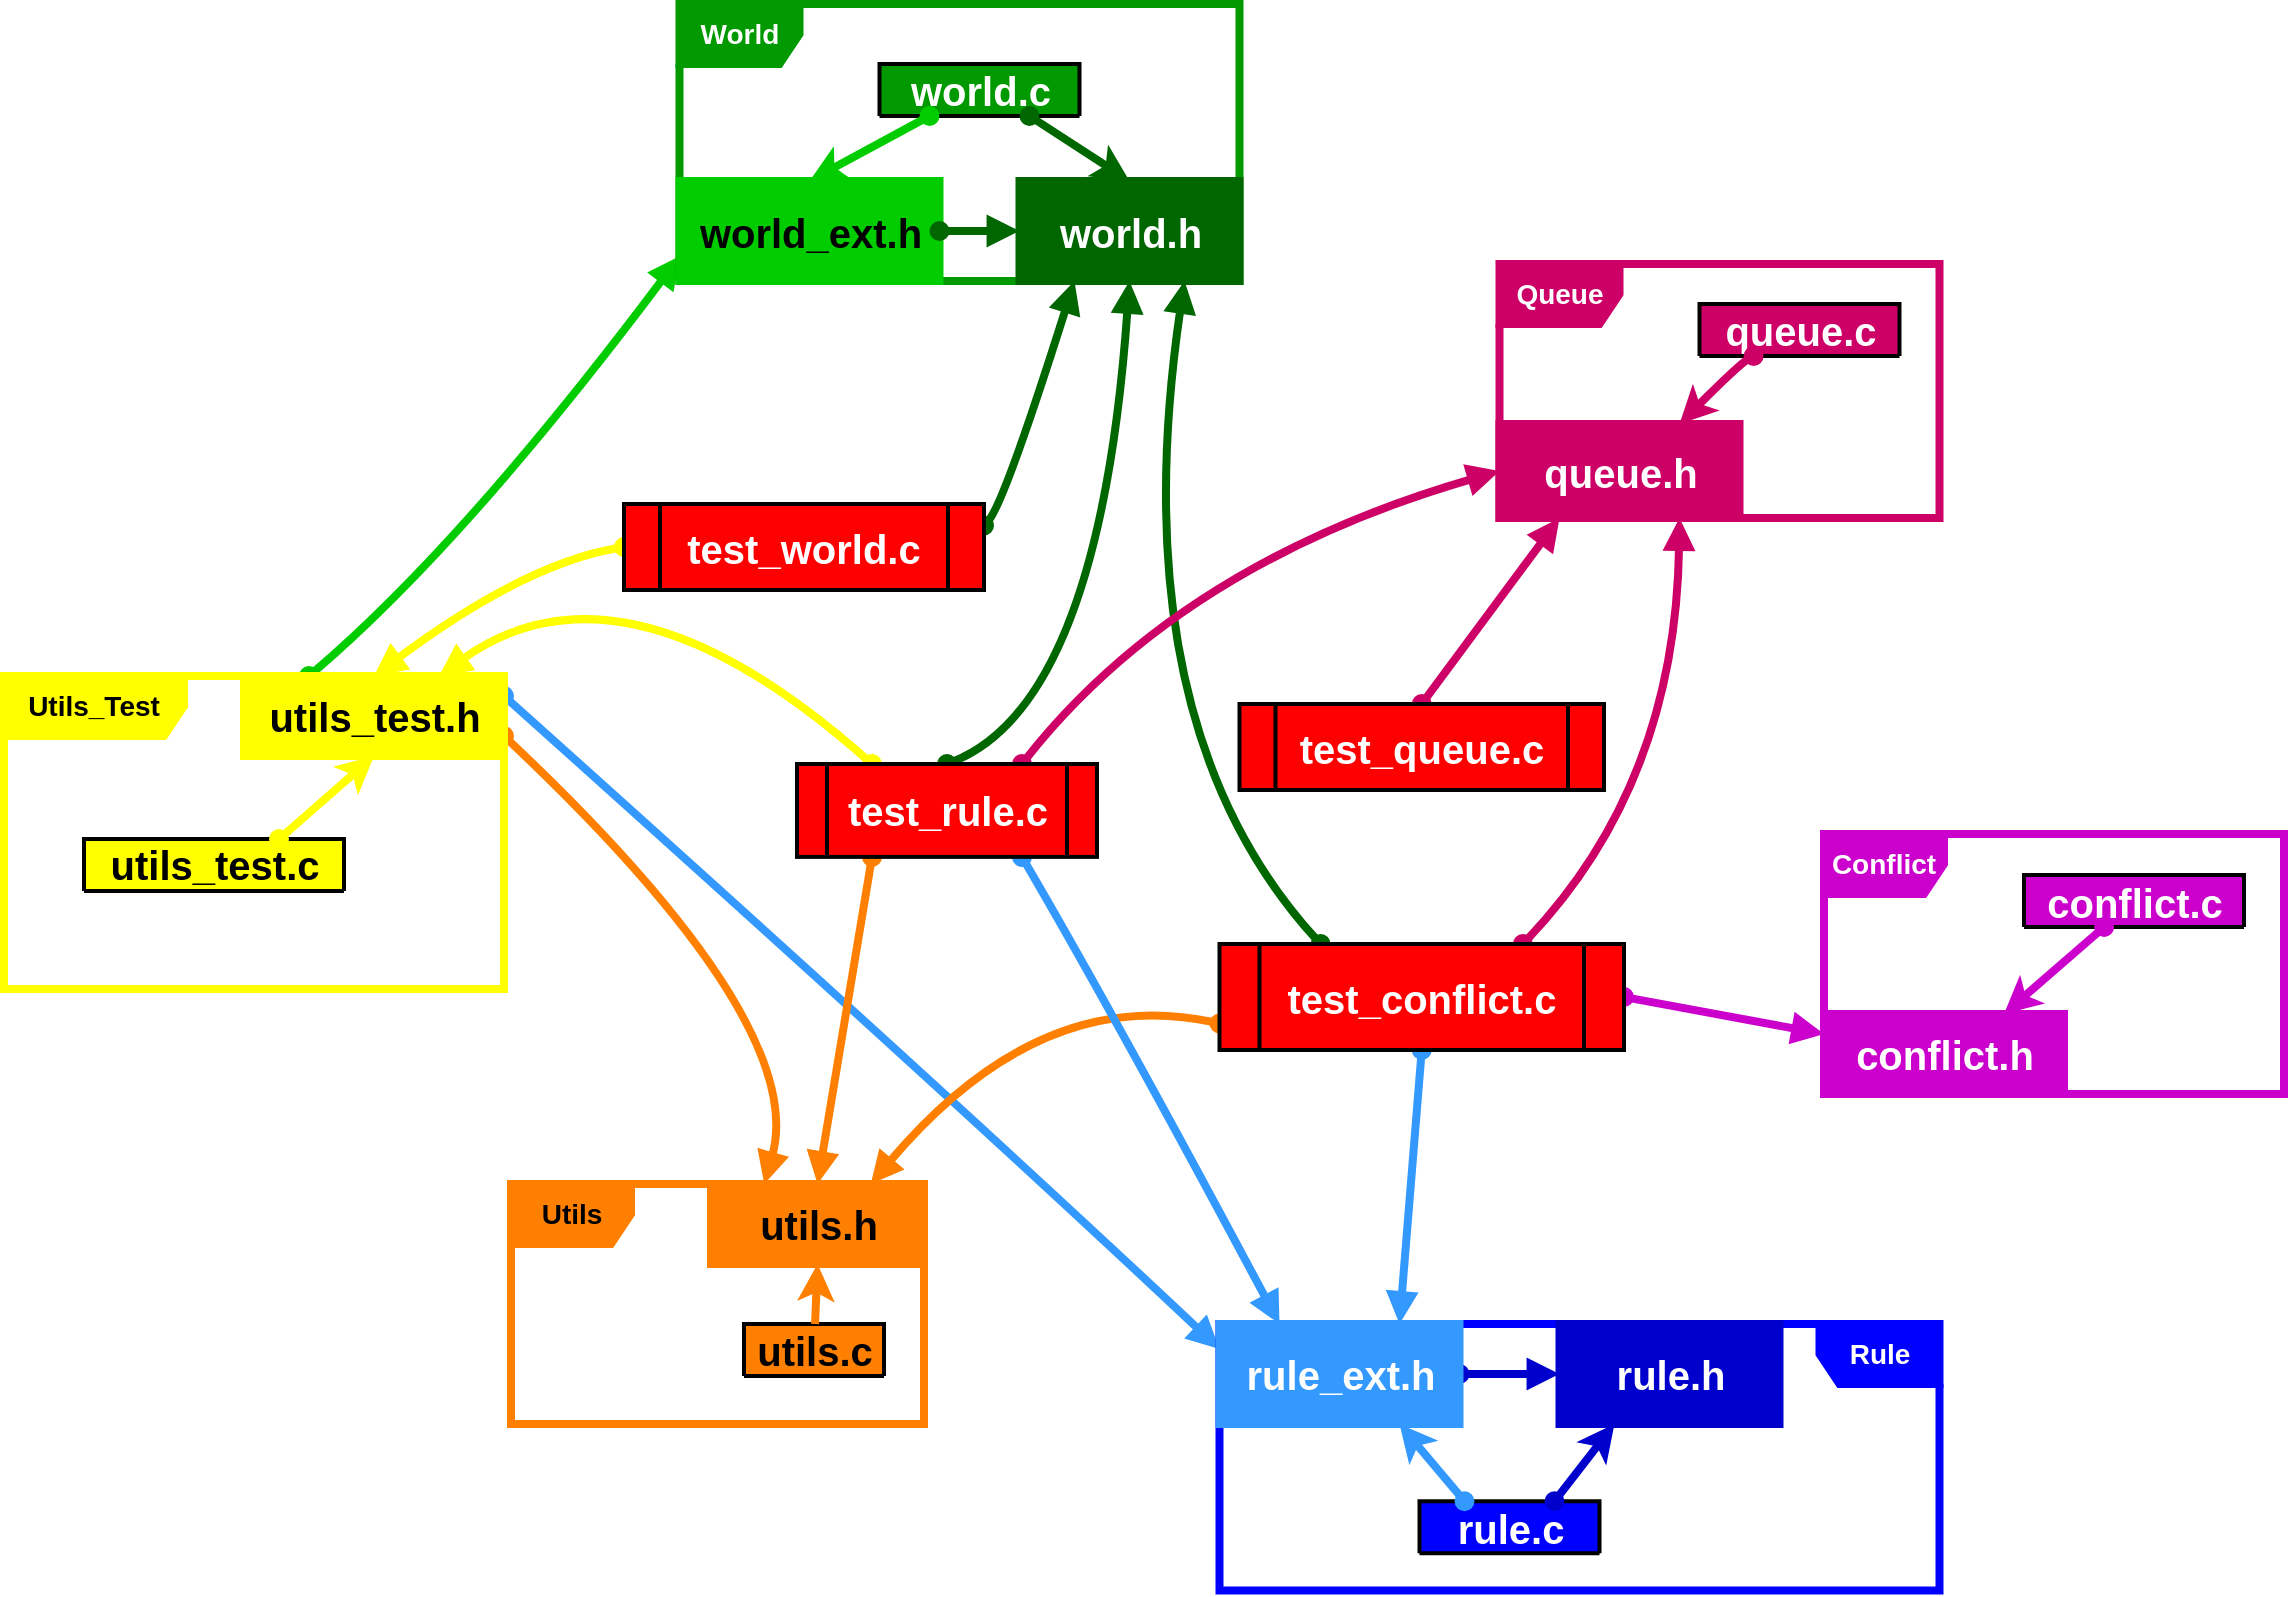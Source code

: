 <mxfile version="15.8.7" type="device"><diagram id="TNGUx2WGcEDkIkU8fBkP" name="Page-1"><mxGraphModel dx="1673" dy="1034" grid="1" gridSize="10" guides="1" tooltips="1" connect="1" arrows="1" fold="1" page="1" pageScale="1" pageWidth="827" pageHeight="1169" math="0" shadow="0"><root><mxCell id="0"/><mxCell id="1" parent="0"/><mxCell id="edge2" style="html=1;exitX=1;exitY=0.25;entryX=0;entryY=0.25;jettySize=auto;endArrow=block;dashed=0;endFill=1;exitDx=0;exitDy=0;entryDx=0;entryDy=0;strokeColor=#3399FF;strokeWidth=4;startArrow=oval;startFill=1;curved=1;" parent="1" source="wIiNi6HQqVFI9dmjFtR3-94" target="wIiNi6HQqVFI9dmjFtR3-97" edge="1"><mxGeometry relative="1" as="geometry"><Array as="points"><mxPoint x="777.75" y="720"/></Array></mxGeometry></mxCell><mxCell id="edge3" style="html=1;exitX=0.25;exitY=0;entryX=0.001;entryY=0.91;jettySize=auto;endArrow=block;dashed=0;endFill=1;exitDx=0;exitDy=0;entryDx=0;entryDy=0;strokeColor=#00CC00;strokeWidth=4;startArrow=oval;startFill=1;entryPerimeter=0;curved=1;" parent="1" source="wIiNi6HQqVFI9dmjFtR3-94" target="wIiNi6HQqVFI9dmjFtR3-117" edge="1"><mxGeometry relative="1" as="geometry"><Array as="points"><mxPoint x="530" y="440"/></Array></mxGeometry></mxCell><mxCell id="edge4" style="html=1;exitX=1;exitY=0.75;entryX=0.25;entryY=0;jettySize=auto;endArrow=block;dashed=0;endFill=1;exitDx=0;exitDy=0;entryDx=0;entryDy=0;strokeColor=#FF8000;strokeWidth=4;startArrow=oval;startFill=1;curved=1;" parent="1" source="wIiNi6HQqVFI9dmjFtR3-94" target="wIiNi6HQqVFI9dmjFtR3-85" edge="1"><mxGeometry relative="1" as="geometry"><Array as="points"><mxPoint x="702.75" y="680"/></Array></mxGeometry></mxCell><mxCell id="edge6" style="rounded=1;html=1;exitX=0.5;exitY=1;entryX=0.75;entryY=0;jettySize=auto;endArrow=block;dashed=0;endFill=1;entryDx=0;entryDy=0;exitDx=0;exitDy=0;strokeColor=#3399FF;strokeWidth=4;startArrow=oval;startFill=1;curved=1;" parent="1" source="wIiNi6HQqVFI9dmjFtR3-154" target="wIiNi6HQqVFI9dmjFtR3-97" edge="1"><mxGeometry relative="1" as="geometry"><Array as="points"/><mxPoint x="1009.74" y="626" as="sourcePoint"/></mxGeometry></mxCell><mxCell id="edge7" style="rounded=1;html=1;exitX=0;exitY=0.75;entryX=0.75;entryY=0;jettySize=auto;endArrow=block;dashed=0;endFill=1;entryDx=0;entryDy=0;exitDx=0;exitDy=0;strokeColor=#FF8000;strokeWidth=4;startArrow=oval;startFill=1;curved=1;" parent="1" source="wIiNi6HQqVFI9dmjFtR3-154" target="wIiNi6HQqVFI9dmjFtR3-85" edge="1"><mxGeometry relative="1" as="geometry"><Array as="points"><mxPoint x="817.75" y="660"/></Array><mxPoint x="1009.74" y="626" as="sourcePoint"/></mxGeometry></mxCell><mxCell id="edge5" style="html=1;exitX=0.25;exitY=0;jettySize=auto;endArrow=block;dashed=0;endFill=1;exitDx=0;exitDy=0;entryX=0.75;entryY=1;entryDx=0;entryDy=0;strokeColor=#006600;strokeWidth=4;startArrow=oval;startFill=1;curved=1;" parent="1" source="wIiNi6HQqVFI9dmjFtR3-154" target="wIiNi6HQqVFI9dmjFtR3-124" edge="1"><mxGeometry relative="1" as="geometry"><mxPoint x="1009.74" y="590" as="sourcePoint"/><Array as="points"><mxPoint x="857.75" y="530"/></Array></mxGeometry></mxCell><mxCell id="edge8" style="html=1;exitX=1;exitY=0.5;entryX=0;entryY=0.25;jettySize=auto;endArrow=block;dashed=0;endFill=1;exitDx=0;exitDy=0;entryDx=0;entryDy=0;strokeColor=#CC00CC;strokeWidth=4;startArrow=oval;startFill=1;curved=1;" parent="1" source="wIiNi6HQqVFI9dmjFtR3-154" target="wIiNi6HQqVFI9dmjFtR3-137" edge="1"><mxGeometry relative="1" as="geometry"><mxPoint x="1071.73" y="608" as="sourcePoint"/><Array as="points"/></mxGeometry></mxCell><mxCell id="edge9" style="html=1;exitX=0.75;exitY=0;entryX=0.75;entryY=1;jettySize=auto;endArrow=block;dashed=0;endFill=1;entryDx=0;entryDy=0;exitDx=0;exitDy=0;strokeColor=#CC0066;strokeWidth=4;startArrow=oval;startFill=1;curved=1;" parent="1" source="wIiNi6HQqVFI9dmjFtR3-154" target="wIiNi6HQqVFI9dmjFtR3-149" edge="1"><mxGeometry relative="1" as="geometry"><mxPoint x="1033.544" y="592.16" as="sourcePoint"/><Array as="points"><mxPoint x="1135.75" y="560"/></Array></mxGeometry></mxCell><mxCell id="edge10" style="html=1;jettySize=auto;endArrow=block;dashed=0;endFill=1;entryX=0.75;entryY=0;entryDx=0;entryDy=0;strokeColor=#FFFF00;strokeWidth=4;startArrow=oval;startFill=1;exitX=0.25;exitY=0;exitDx=0;exitDy=0;curved=1;" parent="1" source="wIiNi6HQqVFI9dmjFtR3-153" target="wIiNi6HQqVFI9dmjFtR3-94" edge="1"><mxGeometry relative="1" as="geometry"><mxPoint x="747.75" y="580" as="sourcePoint"/><mxPoint x="557.75" y="564" as="targetPoint"/><Array as="points"><mxPoint x="610" y="440"/></Array></mxGeometry></mxCell><mxCell id="edge12" style="html=1;exitX=0.75;exitY=1;entryX=0.25;entryY=0;jettySize=auto;endArrow=block;dashed=0;endFill=1;entryDx=0;entryDy=0;exitDx=0;exitDy=0;strokeColor=#3399FF;strokeWidth=4;startArrow=oval;startFill=1;curved=1;" parent="1" source="wIiNi6HQqVFI9dmjFtR3-153" target="wIiNi6HQqVFI9dmjFtR3-97" edge="1"><mxGeometry relative="1" as="geometry"><Array as="points"><mxPoint x="857.75" y="680"/></Array></mxGeometry></mxCell><mxCell id="edge13" style="html=1;exitX=0.25;exitY=1;entryX=0.5;entryY=0;jettySize=auto;endArrow=block;dashed=0;endFill=1;entryDx=0;entryDy=0;exitDx=0;exitDy=0;strokeColor=#FF8000;strokeWidth=4;startArrow=oval;startFill=1;curved=1;" parent="1" source="wIiNi6HQqVFI9dmjFtR3-153" target="wIiNi6HQqVFI9dmjFtR3-85" edge="1"><mxGeometry relative="1" as="geometry"><Array as="points"/></mxGeometry></mxCell><mxCell id="edge11" style="html=1;exitX=0.5;exitY=0;entryX=0.5;entryY=1;jettySize=auto;endArrow=block;dashed=0;endFill=1;entryDx=0;entryDy=0;exitDx=0;exitDy=0;strokeColor=#006600;strokeWidth=4;startArrow=oval;startFill=1;curved=1;" parent="1" source="wIiNi6HQqVFI9dmjFtR3-153" target="wIiNi6HQqVFI9dmjFtR3-124" edge="1"><mxGeometry relative="1" as="geometry"><Array as="points"><mxPoint x="847.75" y="520"/></Array></mxGeometry></mxCell><mxCell id="edge14" style="html=1;exitX=0.75;exitY=0;entryX=0;entryY=0.5;jettySize=auto;endArrow=block;dashed=0;endFill=1;exitDx=0;exitDy=0;entryDx=0;entryDy=0;strokeColor=#CC0066;strokeWidth=4;startArrow=oval;startFill=1;curved=1;" parent="1" source="wIiNi6HQqVFI9dmjFtR3-153" target="wIiNi6HQqVFI9dmjFtR3-149" edge="1"><mxGeometry relative="1" as="geometry"><Array as="points"><mxPoint x="887.75" y="450"/></Array></mxGeometry></mxCell><mxCell id="edge15" style="html=1;exitX=0.5;exitY=0;jettySize=auto;endArrow=block;dashed=0;endFill=1;exitDx=0;exitDy=0;entryX=0.25;entryY=1;entryDx=0;entryDy=0;strokeColor=#CC0066;strokeWidth=4;startArrow=oval;startFill=1;curved=1;" parent="1" source="wIiNi6HQqVFI9dmjFtR3-155" target="wIiNi6HQqVFI9dmjFtR3-149" edge="1"><mxGeometry relative="1" as="geometry"><mxPoint x="914.34" y="346" as="sourcePoint"/><mxPoint x="1017.75" y="460" as="targetPoint"/><Array as="points"/></mxGeometry></mxCell><mxCell id="edge16" style="html=1;exitX=0;exitY=0.5;jettySize=auto;endArrow=block;dashed=0;endFill=1;exitDx=0;exitDy=0;strokeColor=#FFFF00;strokeWidth=4;startArrow=oval;startFill=1;curved=1;entryX=0.5;entryY=0;entryDx=0;entryDy=0;" parent="1" source="wIiNi6HQqVFI9dmjFtR3-152" target="wIiNi6HQqVFI9dmjFtR3-94" edge="1"><mxGeometry relative="1" as="geometry"><mxPoint x="663.54" y="526" as="sourcePoint"/><mxPoint x="530" y="500" as="targetPoint"/><Array as="points"><mxPoint x="560" y="450"/></Array></mxGeometry></mxCell><mxCell id="edge17" style="html=1;entryX=0.25;entryY=1;jettySize=auto;endArrow=block;dashed=0;endFill=1;entryDx=0;entryDy=0;exitX=1;exitY=0.25;exitDx=0;exitDy=0;strokeColor=#006600;strokeWidth=4;startArrow=oval;startFill=1;curved=1;" parent="1" source="wIiNi6HQqVFI9dmjFtR3-152" target="wIiNi6HQqVFI9dmjFtR3-124" edge="1"><mxGeometry relative="1" as="geometry"><mxPoint x="663.54" y="490" as="sourcePoint"/><Array as="points"><mxPoint x="800" y="420"/></Array></mxGeometry></mxCell><mxCell id="wIiNi6HQqVFI9dmjFtR3-79" value="&lt;font style=&quot;font-size: 14px&quot;&gt;&lt;b&gt;Utils&lt;/b&gt;&lt;/font&gt;" style="shape=umlFrame;whiteSpace=wrap;html=1;fillColor=#FF8000;strokeWidth=4;strokeColor=#FF8000;swimlaneFillColor=none;container=1;" parent="1" vertex="1"><mxGeometry x="553.5" y="760" width="206.5" height="120" as="geometry"/></mxCell><mxCell id="wIiNi6HQqVFI9dmjFtR3-85" value="&lt;b style=&quot;font-size: 20px&quot;&gt;utils.h&lt;br style=&quot;font-size: 20px&quot;&gt;&lt;/b&gt;" style="html=1;rounded=0;shadow=0;comic=0;fontFamily=Helvetica;fontSize=20;strokeColor=#FF8000;strokeWidth=4;fillColor=#FF8000;" parent="wIiNi6HQqVFI9dmjFtR3-79" vertex="1"><mxGeometry x="100" width="106.5" height="40" as="geometry"/></mxCell><mxCell id="wIiNi6HQqVFI9dmjFtR3-80" value="utils.c" style="swimlane;fontStyle=1;align=center;verticalAlign=middle;childLayout=stackLayout;horizontal=1;startSize=26;horizontalStack=0;resizeParent=1;resizeParentMax=0;resizeLast=0;collapsible=1;marginBottom=0;rounded=0;shadow=0;comic=0;fontFamily=Helvetica;fontSize=20;strokeColor=#000000;strokeWidth=2;fillColor=#FF8000;html=1;" parent="wIiNi6HQqVFI9dmjFtR3-79" vertex="1" collapsed="1"><mxGeometry x="116.5" y="70" width="70" height="26" as="geometry"><mxRectangle x="20" y="77.5" width="200" height="124" as="alternateBounds"/></mxGeometry></mxCell><mxCell id="wIiNi6HQqVFI9dmjFtR3-81" value="&lt;span style=&quot;color: rgb(0 , 0 , 0)&quot;&gt;enum state&lt;/span&gt;" style="text;whiteSpace=wrap;html=1;fontSize=14;fontFamily=Tahoma;fontColor=#FFFFFF;verticalAlign=middle;spacing=2;spacingLeft=4;spacingRight=4;" parent="wIiNi6HQqVFI9dmjFtR3-80" vertex="1"><mxGeometry y="26" width="70" height="30" as="geometry"/></mxCell><mxCell id="wIiNi6HQqVFI9dmjFtR3-82" value="" style="line;strokeWidth=1;fillColor=none;align=left;verticalAlign=middle;spacingTop=-1;spacingLeft=3;spacingRight=3;rotatable=0;labelPosition=right;points=[];portConstraint=eastwest;rounded=0;shadow=0;comic=0;fontFamily=Helvetica;fontSize=14;html=1;" parent="wIiNi6HQqVFI9dmjFtR3-80" vertex="1"><mxGeometry y="56" width="70" height="8" as="geometry"/></mxCell><mxCell id="wIiNi6HQqVFI9dmjFtR3-83" value="&lt;span style=&quot;color: rgb(0 , 0 , 0)&quot;&gt;int modulo()&lt;/span&gt;" style="text;whiteSpace=wrap;html=1;fontSize=14;fontFamily=Tahoma;fontColor=#FFFFFF;verticalAlign=middle;spacing=2;spacingLeft=4;spacingRight=4;" parent="wIiNi6HQqVFI9dmjFtR3-80" vertex="1"><mxGeometry y="64" width="70" height="30" as="geometry"/></mxCell><mxCell id="wIiNi6HQqVFI9dmjFtR3-84" value="&lt;span style=&quot;color: rgb(0 , 0 , 0) ; font-family: &amp;#34;tahoma&amp;#34;&quot;&gt;unsigned int chose_change()&lt;/span&gt;" style="text;whiteSpace=wrap;html=1;fontSize=14;fontFamily=Tahoma;fontColor=#FFFFFF;verticalAlign=middle;spacing=2;spacingLeft=4;spacingRight=4;" parent="wIiNi6HQqVFI9dmjFtR3-80" vertex="1"><mxGeometry y="94" width="70" height="30" as="geometry"/></mxCell><mxCell id="wIiNi6HQqVFI9dmjFtR3-86" value="" style="endArrow=classic;html=1;fontFamily=Helvetica;fontSize=14;startSize=23;entryX=0.5;entryY=1;entryDx=0;entryDy=0;strokeWidth=4;strokeColor=#FF8000;curved=1;" parent="wIiNi6HQqVFI9dmjFtR3-79" source="wIiNi6HQqVFI9dmjFtR3-80" target="wIiNi6HQqVFI9dmjFtR3-85" edge="1"><mxGeometry width="50" height="50" relative="1" as="geometry"><mxPoint x="317.5" y="-3.5" as="sourcePoint"/><mxPoint x="287.5" y="-33.5" as="targetPoint"/></mxGeometry></mxCell><mxCell id="wIiNi6HQqVFI9dmjFtR3-88" value="&lt;font style=&quot;font-size: 14px&quot;&gt;&lt;b&gt;Utils_Test&lt;/b&gt;&lt;/font&gt;" style="shape=umlFrame;whiteSpace=wrap;html=1;fillColor=#FFFF00;strokeWidth=4;strokeColor=#FFFF00;swimlaneFillColor=none;container=1;width=90;height=30;" parent="1" vertex="1"><mxGeometry x="300" y="506" width="250" height="156.56" as="geometry"/></mxCell><mxCell id="wIiNi6HQqVFI9dmjFtR3-94" value="&lt;b style=&quot;font-size: 20px;&quot;&gt;utils_test.h&lt;br style=&quot;font-size: 20px;&quot;&gt;&lt;/b&gt;" style="html=1;rounded=0;shadow=0;comic=0;fontFamily=Helvetica;fontSize=20;strokeColor=#FFFF00;strokeWidth=4;fillColor=#FFFF00;" parent="wIiNi6HQqVFI9dmjFtR3-88" vertex="1"><mxGeometry x="120" width="130" height="40" as="geometry"/></mxCell><mxCell id="wIiNi6HQqVFI9dmjFtR3-89" value="utils_test.c" style="swimlane;fontStyle=1;align=center;verticalAlign=middle;childLayout=stackLayout;horizontal=1;startSize=26;horizontalStack=0;resizeParent=1;resizeParentMax=0;resizeLast=0;collapsible=1;marginBottom=0;rounded=0;shadow=0;comic=0;fontFamily=Helvetica;fontSize=20;strokeColor=#000000;strokeWidth=2;fillColor=#FFFF00;html=1;spacingBottom=1;" parent="wIiNi6HQqVFI9dmjFtR3-88" vertex="1" collapsed="1"><mxGeometry x="40" y="81.56" width="130" height="26" as="geometry"><mxRectangle x="19.0" y="76.13" width="230" height="184" as="alternateBounds"/></mxGeometry></mxCell><mxCell id="wIiNi6HQqVFI9dmjFtR3-90" value="&lt;span style=&quot;color: rgb(0 , 0 , 0) ; font-family: &amp;#34;tahoma&amp;#34;&quot;&gt;struct position&lt;/span&gt;" style="text;whiteSpace=wrap;html=1;fontSize=14;fontFamily=Tahoma;fontColor=#FFFFFF;verticalAlign=middle;spacing=2;spacingLeft=4;spacingRight=4;" parent="wIiNi6HQqVFI9dmjFtR3-89" vertex="1"><mxGeometry y="26" width="130" height="30" as="geometry"/></mxCell><mxCell id="wIiNi6HQqVFI9dmjFtR3-91" value="" style="line;strokeWidth=1;fillColor=none;align=left;verticalAlign=middle;spacingTop=-1;spacingLeft=3;spacingRight=3;rotatable=0;labelPosition=right;points=[];portConstraint=eastwest;rounded=0;shadow=0;comic=0;fontFamily=Helvetica;fontSize=14;html=1;" parent="wIiNi6HQqVFI9dmjFtR3-89" vertex="1"><mxGeometry y="56" width="130" height="8" as="geometry"/></mxCell><mxCell id="wIiNi6HQqVFI9dmjFtR3-92" value="&lt;span style=&quot;color: rgb(0 , 0 , 0) ; font-family: &amp;#34;tahoma&amp;#34;&quot;&gt;void afficher_tableau()&lt;/span&gt;" style="text;whiteSpace=wrap;html=1;fontSize=14;fontFamily=Tahoma;fontColor=#FFFFFF;verticalAlign=middle;spacing=2;spacingLeft=4;spacingRight=4;" parent="wIiNi6HQqVFI9dmjFtR3-89" vertex="1"><mxGeometry y="64" width="130" height="30" as="geometry"/></mxCell><mxCell id="wIiNi6HQqVFI9dmjFtR3-93" value="&lt;span style=&quot;color: rgb(0 , 0 , 0) ; font-family: &amp;#34;tahoma&amp;#34;&quot;&gt;int comparer_monde&lt;/span&gt;&lt;span style=&quot;color: rgb(0 , 0 , 0) ; font-family: &amp;#34;tahoma&amp;#34;&quot;&gt;()&lt;/span&gt;" style="text;whiteSpace=wrap;html=1;fontSize=14;fontFamily=Tahoma;fontColor=#FFFFFF;verticalAlign=middle;spacing=2;spacingLeft=4;spacingRight=4;" parent="wIiNi6HQqVFI9dmjFtR3-89" vertex="1"><mxGeometry y="94" width="130" height="30" as="geometry"/></mxCell><mxCell id="wIiNi6HQqVFI9dmjFtR3-165" value="&lt;span style=&quot;color: rgb(0 , 0 , 0) ; font-family: &amp;#34;tahoma&amp;#34;&quot;&gt;void afficher_tableau_positions(&lt;/span&gt;&lt;span style=&quot;color: rgb(0 , 0 , 0) ; font-family: &amp;#34;tahoma&amp;#34;&quot;&gt;)&lt;/span&gt;" style="text;whiteSpace=wrap;html=1;fontSize=14;fontFamily=Tahoma;fontColor=#FFFFFF;verticalAlign=middle;spacing=2;spacingLeft=4;spacingRight=4;" parent="wIiNi6HQqVFI9dmjFtR3-89" vertex="1"><mxGeometry y="124" width="130" height="30" as="geometry"/></mxCell><mxCell id="wIiNi6HQqVFI9dmjFtR3-164" value="&lt;span style=&quot;color: rgb(0 , 0 , 0) ; font-family: &amp;#34;tahoma&amp;#34;&quot;&gt;void print_moves_rule(&lt;/span&gt;&lt;span style=&quot;color: rgb(0 , 0 , 0) ; font-family: &amp;#34;tahoma&amp;#34;&quot;&gt;)&lt;/span&gt;" style="text;whiteSpace=wrap;html=1;fontSize=14;fontFamily=Tahoma;fontColor=#FFFFFF;verticalAlign=middle;spacing=2;spacingLeft=4;spacingRight=4;" parent="wIiNi6HQqVFI9dmjFtR3-89" vertex="1"><mxGeometry y="154" width="130" height="30" as="geometry"/></mxCell><mxCell id="wIiNi6HQqVFI9dmjFtR3-95" value="" style="endArrow=classic;html=1;fontFamily=Helvetica;fontSize=14;startSize=6;entryX=0.5;entryY=1;entryDx=0;entryDy=0;strokeWidth=4;strokeColor=#FFFF00;exitX=0.75;exitY=0;exitDx=0;exitDy=0;curved=1;startArrow=oval;startFill=1;" parent="wIiNi6HQqVFI9dmjFtR3-88" source="wIiNi6HQqVFI9dmjFtR3-89" target="wIiNi6HQqVFI9dmjFtR3-94" edge="1"><mxGeometry width="50" height="50" relative="1" as="geometry"><mxPoint x="347.5" y="-3.5" as="sourcePoint"/><mxPoint x="317.5" y="-33.5" as="targetPoint"/></mxGeometry></mxCell><mxCell id="wIiNi6HQqVFI9dmjFtR3-131" value="&lt;font style=&quot;font-size: 14px&quot; color=&quot;#ffffff&quot;&gt;&lt;b&gt;Conflict&lt;/b&gt;&lt;/font&gt;" style="shape=umlFrame;whiteSpace=wrap;html=1;fillColor=#CC00CC;strokeWidth=4;strokeColor=#CC00CC;swimlaneFillColor=none;shadow=0;treeMoving=0;container=1;" parent="1" vertex="1"><mxGeometry x="1210" y="585" width="230" height="130" as="geometry"><mxRectangle x="1170" y="420" width="80" height="20" as="alternateBounds"/></mxGeometry></mxCell><mxCell id="wIiNi6HQqVFI9dmjFtR3-137" value="&lt;b&gt;&lt;font color=&quot;#ffffff&quot; style=&quot;font-size: 20px&quot;&gt;conflict.h&lt;/font&gt;&lt;br&gt;&lt;/b&gt;" style="html=1;rounded=0;shadow=0;comic=0;fontFamily=Helvetica;fontSize=14;strokeColor=#CC00CC;strokeWidth=4;fillColor=#CC00CC;" parent="wIiNi6HQqVFI9dmjFtR3-131" vertex="1"><mxGeometry y="90" width="120" height="40" as="geometry"/></mxCell><mxCell id="wIiNi6HQqVFI9dmjFtR3-132" value="&lt;font color=&quot;#ffffff&quot; style=&quot;font-size: 20px;&quot;&gt;conflict.c&lt;/font&gt;" style="swimlane;fontStyle=1;align=center;verticalAlign=middle;childLayout=stackLayout;horizontal=1;startSize=26;horizontalStack=0;resizeParent=1;resizeParentMax=0;resizeLast=0;collapsible=1;marginBottom=0;rounded=0;shadow=0;comic=0;fontFamily=Helvetica;fontSize=20;strokeColor=#000000;strokeWidth=2;fillColor=#CC00CC;html=1;" parent="wIiNi6HQqVFI9dmjFtR3-131" vertex="1" collapsed="1"><mxGeometry x="100" y="20.5" width="110" height="26" as="geometry"><mxRectangle x="110" y="20" width="190" height="110" as="alternateBounds"/></mxGeometry></mxCell><mxCell id="wIiNi6HQqVFI9dmjFtR3-133" value="&lt;div&gt;&lt;font face=&quot;Tahoma&quot;&gt;struct conflict&amp;nbsp;&lt;/font&gt;&lt;/div&gt;" style="text;strokeColor=none;fillColor=none;align=left;verticalAlign=middle;spacingLeft=4;spacingRight=4;overflow=hidden;rotatable=0;points=[[0,0.5],[1,0.5]];portConstraint=eastwest;rounded=0;shadow=0;comic=0;fontFamily=Helvetica;fontSize=14;html=1;" parent="wIiNi6HQqVFI9dmjFtR3-132" vertex="1"><mxGeometry y="26" width="110" height="24" as="geometry"/></mxCell><mxCell id="wIiNi6HQqVFI9dmjFtR3-134" value="" style="line;strokeWidth=1;fillColor=none;align=left;verticalAlign=middle;spacingTop=-1;spacingLeft=3;spacingRight=3;rotatable=0;labelPosition=right;points=[];portConstraint=eastwest;rounded=0;shadow=0;comic=0;fontFamily=Helvetica;fontSize=14;html=1;" parent="wIiNi6HQqVFI9dmjFtR3-132" vertex="1"><mxGeometry y="50" width="110" height="8" as="geometry"/></mxCell><mxCell id="wIiNi6HQqVFI9dmjFtR3-135" value="&lt;div&gt;&lt;font face=&quot;Tahoma&quot;&gt;void construct_t_conflicts()&lt;/font&gt;&lt;/div&gt;" style="text;strokeColor=none;fillColor=none;align=left;verticalAlign=middle;spacingLeft=4;spacingRight=4;overflow=hidden;rotatable=0;points=[[0,0.5],[1,0.5]];portConstraint=eastwest;rounded=0;shadow=0;comic=0;fontFamily=Helvetica;fontSize=14;html=1;" parent="wIiNi6HQqVFI9dmjFtR3-132" vertex="1"><mxGeometry y="58" width="110" height="24" as="geometry"/></mxCell><mxCell id="wIiNi6HQqVFI9dmjFtR3-136" value="&lt;div&gt;&lt;span&gt;&lt;font face=&quot;Tahoma&quot;&gt;int solve_conflict()&lt;/font&gt;&lt;/span&gt;&lt;br&gt;&lt;/div&gt;" style="text;strokeColor=none;fillColor=none;align=left;verticalAlign=middle;spacingLeft=4;spacingRight=4;overflow=hidden;rotatable=0;points=[[0,0.5],[1,0.5]];portConstraint=eastwest;rounded=0;shadow=0;comic=0;fontFamily=Helvetica;fontSize=14;html=1;" parent="wIiNi6HQqVFI9dmjFtR3-132" vertex="1"><mxGeometry y="82" width="110" height="28" as="geometry"/></mxCell><mxCell id="wIiNi6HQqVFI9dmjFtR3-138" value="" style="endArrow=classic;html=1;fontFamily=Helvetica;fontSize=14;startSize=6;entryX=0.75;entryY=0;entryDx=0;entryDy=0;strokeWidth=4;strokeColor=#CC00CC;curved=1;startArrow=oval;startFill=1;" parent="wIiNi6HQqVFI9dmjFtR3-131" source="wIiNi6HQqVFI9dmjFtR3-132" target="wIiNi6HQqVFI9dmjFtR3-137" edge="1"><mxGeometry width="50" height="50" relative="1" as="geometry"><mxPoint x="225" y="259" as="sourcePoint"/><mxPoint x="195" y="229" as="targetPoint"/></mxGeometry></mxCell><mxCell id="wIiNi6HQqVFI9dmjFtR3-139" value="&lt;font color=&quot;#ffffff&quot; style=&quot;line-height: 1.2 ; font-size: 14px&quot;&gt;&lt;b&gt;Queue&lt;/b&gt;&lt;/font&gt;" style="shape=umlFrame;whiteSpace=wrap;html=1;fillColor=#CC0066;strokeWidth=4;strokeColor=#CC0066;swimlaneFillColor=none;container=1;" parent="1" vertex="1"><mxGeometry x="1047.75" y="300" width="220" height="127" as="geometry"><mxRectangle x="925" y="17" width="80" height="20" as="alternateBounds"/></mxGeometry></mxCell><mxCell id="wIiNi6HQqVFI9dmjFtR3-149" value="&lt;b&gt;&lt;font color=&quot;#ffffff&quot; style=&quot;font-size: 20px&quot;&gt;queue.h&lt;/font&gt;&lt;br&gt;&lt;/b&gt;" style="html=1;rounded=0;shadow=0;comic=0;fontFamily=Helvetica;fontSize=14;strokeColor=#CC0066;strokeWidth=4;fillColor=#CC0066;" parent="wIiNi6HQqVFI9dmjFtR3-139" vertex="1"><mxGeometry y="80" width="120" height="47" as="geometry"/></mxCell><mxCell id="wIiNi6HQqVFI9dmjFtR3-140" value="&lt;font color=&quot;#ffffff&quot; style=&quot;font-size: 20px;&quot;&gt;queue.c&lt;/font&gt;" style="swimlane;fontStyle=1;align=center;verticalAlign=middle;childLayout=stackLayout;horizontal=1;startSize=26;horizontalStack=0;resizeParent=1;resizeParentMax=0;resizeLast=0;collapsible=1;marginBottom=0;rounded=0;shadow=0;comic=0;fontFamily=Helvetica;fontSize=20;strokeColor=#000000;strokeWidth=2;fillColor=#CC0066;html=1;" parent="wIiNi6HQqVFI9dmjFtR3-139" vertex="1" collapsed="1"><mxGeometry x="100" y="20" width="100" height="26" as="geometry"><mxRectangle x="125" y="20" width="210" height="244" as="alternateBounds"/></mxGeometry></mxCell><mxCell id="wIiNi6HQqVFI9dmjFtR3-141" value="&lt;span style=&quot;font-family: &amp;#34;tahoma&amp;#34;&quot;&gt;struct change&amp;nbsp;&lt;/span&gt;" style="text;strokeColor=none;fillColor=none;align=left;verticalAlign=middle;spacingLeft=4;spacingRight=4;overflow=hidden;rotatable=0;points=[[0,0.5],[1,0.5]];portConstraint=eastwest;rounded=0;shadow=0;comic=0;fontFamily=Helvetica;fontSize=14;html=1;" parent="wIiNi6HQqVFI9dmjFtR3-140" vertex="1"><mxGeometry y="26" width="100" height="30" as="geometry"/></mxCell><mxCell id="wIiNi6HQqVFI9dmjFtR3-142" value="&lt;span style=&quot;font-family: &amp;#34;tahoma&amp;#34;&quot;&gt;struct queue&lt;/span&gt;" style="text;strokeColor=none;fillColor=none;align=left;verticalAlign=middle;spacingLeft=4;spacingRight=4;overflow=hidden;rotatable=0;points=[[0,0.5],[1,0.5]];portConstraint=eastwest;rounded=0;shadow=0;comic=0;fontFamily=Helvetica;fontSize=14;html=1;" parent="wIiNi6HQqVFI9dmjFtR3-140" vertex="1"><mxGeometry y="56" width="100" height="30" as="geometry"/></mxCell><mxCell id="wIiNi6HQqVFI9dmjFtR3-143" value="" style="line;strokeWidth=1;fillColor=none;align=left;verticalAlign=middle;spacingTop=-1;spacingLeft=3;spacingRight=3;rotatable=0;labelPosition=right;points=[];portConstraint=eastwest;rounded=0;shadow=0;comic=0;fontFamily=Helvetica;fontSize=14;html=1;" parent="wIiNi6HQqVFI9dmjFtR3-140" vertex="1"><mxGeometry y="86" width="100" height="8" as="geometry"/></mxCell><mxCell id="wIiNi6HQqVFI9dmjFtR3-144" value="&lt;span style=&quot;font-family: &amp;#34;tahoma&amp;#34;&quot;&gt;struct change* change_create()&lt;/span&gt;" style="text;strokeColor=none;fillColor=none;align=left;verticalAlign=middle;spacingLeft=4;spacingRight=4;overflow=hidden;rotatable=0;points=[[0,0.5],[1,0.5]];portConstraint=eastwest;rounded=0;shadow=0;comic=0;fontFamily=Helvetica;fontSize=14;html=1;" parent="wIiNi6HQqVFI9dmjFtR3-140" vertex="1"><mxGeometry y="94" width="100" height="30" as="geometry"/></mxCell><mxCell id="wIiNi6HQqVFI9dmjFtR3-145" value="&lt;div style=&quot;font-family: &amp;#34;tahoma&amp;#34;&quot;&gt;void queue_init();&lt;/div&gt;" style="text;strokeColor=none;fillColor=none;align=left;verticalAlign=middle;spacingLeft=4;spacingRight=4;overflow=hidden;rotatable=0;points=[[0,0.5],[1,0.5]];portConstraint=eastwest;rounded=0;shadow=0;comic=0;fontFamily=Helvetica;fontSize=14;html=1;" parent="wIiNi6HQqVFI9dmjFtR3-140" vertex="1"><mxGeometry y="124" width="100" height="30" as="geometry"/></mxCell><mxCell id="wIiNi6HQqVFI9dmjFtR3-146" value="&lt;span style=&quot;font-family: &amp;#34;tahoma&amp;#34;&quot;&gt;int queue_is_not_empty()&lt;/span&gt;" style="text;strokeColor=none;fillColor=none;align=left;verticalAlign=middle;spacingLeft=4;spacingRight=4;overflow=hidden;rotatable=0;points=[[0,0.5],[1,0.5]];portConstraint=eastwest;rounded=0;shadow=0;comic=0;fontFamily=Helvetica;fontSize=14;html=1;" parent="wIiNi6HQqVFI9dmjFtR3-140" vertex="1"><mxGeometry y="154" width="100" height="30" as="geometry"/></mxCell><mxCell id="wIiNi6HQqVFI9dmjFtR3-147" value="&lt;span style=&quot;font-family: &amp;#34;tahoma&amp;#34;&quot;&gt;void queue_append()&lt;/span&gt;" style="text;strokeColor=none;fillColor=none;align=left;verticalAlign=middle;spacingLeft=4;spacingRight=4;overflow=hidden;rotatable=0;points=[[0,0.5],[1,0.5]];portConstraint=eastwest;rounded=0;shadow=0;comic=0;fontFamily=Helvetica;fontSize=14;html=1;" parent="wIiNi6HQqVFI9dmjFtR3-140" vertex="1"><mxGeometry y="184" width="100" height="30" as="geometry"/></mxCell><mxCell id="wIiNi6HQqVFI9dmjFtR3-148" value="&lt;span style=&quot;font-family: &amp;#34;tahoma&amp;#34;&quot;&gt;struct change* queue_pop()&lt;/span&gt;" style="text;strokeColor=none;fillColor=none;align=left;verticalAlign=middle;spacingLeft=4;spacingRight=4;overflow=hidden;rotatable=0;points=[[0,0.5],[1,0.5]];portConstraint=eastwest;rounded=0;shadow=0;comic=0;fontFamily=Helvetica;fontSize=14;html=1;" parent="wIiNi6HQqVFI9dmjFtR3-140" vertex="1"><mxGeometry y="214" width="100" height="30" as="geometry"/></mxCell><mxCell id="wIiNi6HQqVFI9dmjFtR3-150" value="" style="endArrow=classic;html=1;fontFamily=Helvetica;fontSize=14;startSize=6;entryX=0.75;entryY=0;entryDx=0;entryDy=0;strokeWidth=4;strokeColor=#CC0066;curved=1;startArrow=oval;startFill=1;" parent="wIiNi6HQqVFI9dmjFtR3-139" source="wIiNi6HQqVFI9dmjFtR3-140" target="wIiNi6HQqVFI9dmjFtR3-149" edge="1"><mxGeometry width="50" height="50" relative="1" as="geometry"><mxPoint x="-6.5" y="-36" as="sourcePoint"/><mxPoint x="-36.5" y="-66" as="targetPoint"/><Array as="points"><mxPoint x="120" y="50"/></Array></mxGeometry></mxCell><mxCell id="wIiNi6HQqVFI9dmjFtR3-152" value="&lt;font style=&quot;font-size: 20px;&quot; face=&quot;Helvetica&quot;&gt;test_world.c&lt;/font&gt;" style="shape=process;whiteSpace=wrap;html=1;backgroundOutline=1;shadow=0;labelBackgroundColor=none;fontFamily=Tahoma;fontSize=20;fontColor=#FFFFFF;strokeColor=#000000;strokeWidth=2;fillColor=#FF0000;fontStyle=1;" parent="1" vertex="1"><mxGeometry x="610" y="420" width="180" height="43" as="geometry"/></mxCell><mxCell id="wIiNi6HQqVFI9dmjFtR3-153" value="&lt;font style=&quot;font-size: 20px;&quot; face=&quot;Helvetica&quot;&gt;test_rule.c&lt;/font&gt;" style="shape=process;whiteSpace=wrap;html=1;backgroundOutline=1;shadow=0;labelBackgroundColor=none;fontFamily=Tahoma;fontSize=20;fontColor=#FFFFFF;strokeColor=#000000;strokeWidth=2;fillColor=#FF0000;fontStyle=1;" parent="1" vertex="1"><mxGeometry x="696.5" y="550" width="150" height="46.44" as="geometry"/></mxCell><mxCell id="wIiNi6HQqVFI9dmjFtR3-154" value="&lt;font style=&quot;font-size: 20px;&quot; face=&quot;Helvetica&quot;&gt;test_conflict.c&lt;/font&gt;" style="shape=process;whiteSpace=wrap;html=1;backgroundOutline=1;shadow=0;labelBackgroundColor=none;fontFamily=Tahoma;fontSize=20;fontColor=#FFFFFF;strokeColor=#000000;strokeWidth=2;fillColor=#FF0000;fontStyle=1;" parent="1" vertex="1"><mxGeometry x="907.75" y="640" width="202.25" height="53" as="geometry"/></mxCell><mxCell id="wIiNi6HQqVFI9dmjFtR3-155" value="&lt;font face=&quot;Helvetica&quot; style=&quot;font-size: 20px;&quot;&gt;&lt;span style=&quot;font-size: 20px;&quot;&gt;test_queue.c&lt;/span&gt;&lt;/font&gt;" style="shape=process;whiteSpace=wrap;html=1;backgroundOutline=1;shadow=0;labelBackgroundColor=none;fontFamily=Tahoma;fontSize=20;fontColor=#FFFFFF;strokeColor=#000000;strokeWidth=2;fillColor=#FF0000;fontStyle=1;" parent="1" vertex="1"><mxGeometry x="917.75" y="520" width="182.25" height="43" as="geometry"/></mxCell><mxCell id="wIiNi6HQqVFI9dmjFtR3-96" value="&lt;font style=&quot;font-size: 14px&quot; color=&quot;#ffffff&quot;&gt;&lt;b&gt;Rule&lt;/b&gt;&lt;/font&gt;" style="shape=umlFrame;whiteSpace=wrap;html=1;fillColor=#0000FF;strokeWidth=4;strokeColor=#0000FF;swimlaneFillColor=none;flipH=1;container=1;noLabel=0;snapToPoint=0;treeFolding=0;" parent="1" vertex="1"><mxGeometry x="907.75" y="830" width="360" height="133.25" as="geometry"/></mxCell><mxCell id="wIiNi6HQqVFI9dmjFtR3-99" value="&lt;font color=&quot;#ffffff&quot; style=&quot;font-size: 20px;&quot;&gt;rule.c&lt;/font&gt;" style="swimlane;fontStyle=1;align=center;verticalAlign=middle;childLayout=stackLayout;horizontal=1;startSize=26;horizontalStack=0;resizeParent=1;resizeParentMax=0;resizeLast=0;collapsible=1;marginBottom=0;rounded=0;shadow=0;comic=0;fontFamily=Helvetica;fontSize=20;strokeColor=#000000;strokeWidth=2;fillColor=#0000FF;html=1;" parent="wIiNi6HQqVFI9dmjFtR3-96" vertex="1" collapsed="1"><mxGeometry x="100" y="88.63" width="90" height="26" as="geometry"><mxRectangle x="40" y="90" width="220" height="402" as="alternateBounds"/></mxGeometry></mxCell><mxCell id="wIiNi6HQqVFI9dmjFtR3-100" value="&lt;div&gt;&lt;span style=&quot;font-family: &amp;#34;tahoma&amp;#34;&quot;&gt;struct next_state&lt;/span&gt;&lt;/div&gt;" style="text;strokeColor=none;fillColor=none;align=left;verticalAlign=middle;spacingLeft=4;spacingRight=4;overflow=hidden;rotatable=0;points=[[0,0.5],[1,0.5]];portConstraint=eastwest;rounded=0;shadow=0;comic=0;fontFamily=Helvetica;fontSize=14;html=1;" parent="wIiNi6HQqVFI9dmjFtR3-99" vertex="1"><mxGeometry y="26" width="90" height="30" as="geometry"/></mxCell><mxCell id="wIiNi6HQqVFI9dmjFtR3-101" value="&lt;div&gt;&lt;span style=&quot;font-family: &amp;#34;tahoma&amp;#34;&quot;&gt;struct rule&lt;/span&gt;&lt;/div&gt;" style="text;strokeColor=none;fillColor=none;align=left;verticalAlign=middle;spacingLeft=4;spacingRight=4;overflow=hidden;rotatable=0;points=[[0,0.5],[1,0.5]];portConstraint=eastwest;rounded=0;shadow=0;comic=0;fontFamily=Helvetica;fontSize=14;html=1;" parent="wIiNi6HQqVFI9dmjFtR3-99" vertex="1"><mxGeometry y="56" width="90" height="30" as="geometry"/></mxCell><mxCell id="wIiNi6HQqVFI9dmjFtR3-102" value="" style="line;strokeWidth=1;fillColor=none;align=left;verticalAlign=middle;spacingTop=-1;spacingLeft=3;spacingRight=3;rotatable=0;labelPosition=right;points=[];portConstraint=eastwest;rounded=0;shadow=0;comic=0;fontFamily=Helvetica;fontSize=14;html=1;" parent="wIiNi6HQqVFI9dmjFtR3-99" vertex="1"><mxGeometry y="86" width="90" height="8" as="geometry"/></mxCell><mxCell id="wIiNi6HQqVFI9dmjFtR3-103" value="&lt;span style=&quot;font-family: &amp;#34;tahoma&amp;#34;&quot;&gt;void rules_init()&lt;/span&gt;" style="text;strokeColor=none;fillColor=none;align=left;verticalAlign=middle;spacingLeft=4;spacingRight=4;overflow=hidden;rotatable=0;points=[[0,0.5],[1,0.5]];portConstraint=eastwest;rounded=0;shadow=0;comic=0;fontFamily=Helvetica;fontSize=14;html=1;" parent="wIiNi6HQqVFI9dmjFtR3-99" vertex="1"><mxGeometry y="94" width="90" height="30" as="geometry"/></mxCell><mxCell id="wIiNi6HQqVFI9dmjFtR3-104" value="&lt;div&gt;&lt;span style=&quot;font-family: &amp;#34;tahoma&amp;#34;&quot;&gt;unsigned int rules_count()&lt;/span&gt;&lt;/div&gt;" style="text;strokeColor=none;fillColor=none;align=left;verticalAlign=middle;spacingLeft=4;spacingRight=4;overflow=hidden;rotatable=0;points=[[0,0.5],[1,0.5]];portConstraint=eastwest;rounded=0;shadow=0;comic=0;fontFamily=Helvetica;fontSize=14;html=1;" parent="wIiNi6HQqVFI9dmjFtR3-99" vertex="1"><mxGeometry y="124" width="90" height="30" as="geometry"/></mxCell><mxCell id="wIiNi6HQqVFI9dmjFtR3-105" value="&lt;div&gt;&lt;span style=&quot;font-family: &amp;#34;tahoma&amp;#34;&quot;&gt;struct rule* rule_get()&lt;/span&gt;&lt;/div&gt;" style="text;strokeColor=none;fillColor=none;align=left;verticalAlign=middle;spacingLeft=4;spacingRight=4;overflow=hidden;rotatable=0;points=[[0,0.5],[1,0.5]];portConstraint=eastwest;rounded=0;shadow=0;comic=0;fontFamily=Helvetica;fontSize=14;html=1;" parent="wIiNi6HQqVFI9dmjFtR3-99" vertex="1"><mxGeometry y="154" width="90" height="30" as="geometry"/></mxCell><mxCell id="wIiNi6HQqVFI9dmjFtR3-106" value="&lt;span style=&quot;font-family: &amp;#34;tahoma&amp;#34;&quot;&gt;int rule_match()&lt;/span&gt;" style="text;strokeColor=none;fillColor=none;align=left;verticalAlign=middle;spacingLeft=4;spacingRight=4;overflow=hidden;rotatable=0;points=[[0,0.5],[1,0.5]];portConstraint=eastwest;rounded=0;shadow=0;comic=0;fontFamily=Helvetica;fontSize=14;html=1;" parent="wIiNi6HQqVFI9dmjFtR3-99" vertex="1"><mxGeometry y="184" width="90" height="30" as="geometry"/></mxCell><mxCell id="wIiNi6HQqVFI9dmjFtR3-107" value="&lt;div&gt;&lt;span style=&quot;font-family: &amp;#34;tahoma&amp;#34;&quot;&gt;unsigned int rule_num_changes()&lt;/span&gt;&lt;/div&gt;" style="text;strokeColor=none;fillColor=none;align=left;verticalAlign=middle;spacingLeft=4;spacingRight=4;overflow=hidden;rotatable=0;points=[[0,0.5],[1,0.5]];portConstraint=eastwest;rounded=0;shadow=0;comic=0;fontFamily=Helvetica;fontSize=14;html=1;" parent="wIiNi6HQqVFI9dmjFtR3-99" vertex="1"><mxGeometry y="214" width="90" height="30" as="geometry"/></mxCell><mxCell id="wIiNi6HQqVFI9dmjFtR3-108" value="&lt;div&gt;&lt;font face=&quot;Tahoma&quot;&gt;unsigned int rule_change_to()&lt;/font&gt;&lt;/div&gt;" style="text;strokeColor=none;fillColor=none;align=left;verticalAlign=middle;spacingLeft=4;spacingRight=4;overflow=hidden;rotatable=0;points=[[0,0.5],[1,0.5]];portConstraint=eastwest;rounded=0;shadow=0;comic=0;fontFamily=Helvetica;fontSize=14;html=1;" parent="wIiNi6HQqVFI9dmjFtR3-99" vertex="1"><mxGeometry y="244" width="90" height="30" as="geometry"/></mxCell><mxCell id="wIiNi6HQqVFI9dmjFtR3-109" value="&lt;div&gt;&lt;font face=&quot;Tahoma&quot;&gt;int rule_change_dx()&lt;/font&gt;&lt;/div&gt;" style="text;strokeColor=none;fillColor=none;align=left;verticalAlign=middle;spacingLeft=4;spacingRight=4;overflow=hidden;rotatable=0;points=[[0,0.5],[1,0.5]];portConstraint=eastwest;rounded=0;shadow=0;comic=0;fontFamily=Helvetica;fontSize=14;html=1;" parent="wIiNi6HQqVFI9dmjFtR3-99" vertex="1"><mxGeometry y="274" width="90" height="30" as="geometry"/></mxCell><mxCell id="wIiNi6HQqVFI9dmjFtR3-110" value="&lt;span style=&quot;font-family: &amp;#34;tahoma&amp;#34;&quot;&gt;int rule_change_dy()&lt;/span&gt;" style="text;strokeColor=none;fillColor=none;align=left;verticalAlign=middle;spacingLeft=4;spacingRight=4;overflow=hidden;rotatable=0;points=[[0,0.5],[1,0.5]];portConstraint=eastwest;rounded=0;shadow=0;comic=0;fontFamily=Helvetica;fontSize=14;html=1;" parent="wIiNi6HQqVFI9dmjFtR3-99" vertex="1"><mxGeometry y="304" width="90" height="30" as="geometry"/></mxCell><mxCell id="wIiNi6HQqVFI9dmjFtR3-111" value="" style="line;strokeWidth=1;fillColor=none;align=left;verticalAlign=middle;spacingTop=-1;spacingLeft=3;spacingRight=3;rotatable=0;labelPosition=right;points=[];portConstraint=eastwest;rounded=0;shadow=0;comic=0;fontFamily=Helvetica;fontSize=14;html=1;" parent="wIiNi6HQqVFI9dmjFtR3-99" vertex="1"><mxGeometry y="334" width="90" height="8" as="geometry"/></mxCell><mxCell id="wIiNi6HQqVFI9dmjFtR3-112" value="&lt;div&gt;&lt;font face=&quot;Tahoma&quot;&gt;void find_neighbors()&lt;/font&gt;&lt;/div&gt;" style="text;strokeColor=none;fillColor=none;align=left;verticalAlign=middle;spacingLeft=4;spacingRight=4;overflow=hidden;rotatable=0;points=[[0,0.5],[1,0.5]];portConstraint=eastwest;rounded=0;shadow=0;comic=0;fontFamily=Helvetica;fontSize=14;html=1;" parent="wIiNi6HQqVFI9dmjFtR3-99" vertex="1"><mxGeometry y="342" width="90" height="30" as="geometry"/></mxCell><mxCell id="wIiNi6HQqVFI9dmjFtR3-113" value="&lt;span style=&quot;font-family: &amp;#34;tahoma&amp;#34;&quot;&gt;int compare_patterns()&lt;/span&gt;" style="text;strokeColor=none;fillColor=none;align=left;verticalAlign=middle;spacingLeft=4;spacingRight=4;overflow=hidden;rotatable=0;points=[[0,0.5],[1,0.5]];portConstraint=eastwest;rounded=0;shadow=0;comic=0;fontFamily=Helvetica;fontSize=14;html=1;" parent="wIiNi6HQqVFI9dmjFtR3-99" vertex="1"><mxGeometry y="372" width="90" height="30" as="geometry"/></mxCell><mxCell id="wIiNi6HQqVFI9dmjFtR3-98" value="&lt;b&gt;&lt;font color=&quot;#ffffff&quot; style=&quot;font-size: 20px&quot;&gt;rule.h&lt;/font&gt;&lt;br&gt;&lt;/b&gt;" style="html=1;rounded=0;shadow=0;comic=0;fontFamily=Helvetica;fontSize=14;strokeColor=#0000CC;strokeWidth=4;fillColor=#0000CC;" parent="wIiNi6HQqVFI9dmjFtR3-96" vertex="1"><mxGeometry x="170" y="-4.441e-15" width="110" height="50" as="geometry"/></mxCell><mxCell id="wIiNi6HQqVFI9dmjFtR3-115" value="" style="endArrow=classic;html=1;fontFamily=Helvetica;fontSize=14;startSize=6;entryX=0.75;entryY=1;entryDx=0;entryDy=0;strokeWidth=4;strokeColor=#3399FF;exitX=0.25;exitY=0;exitDx=0;exitDy=0;curved=1;startArrow=oval;startFill=1;" parent="wIiNi6HQqVFI9dmjFtR3-96" source="wIiNi6HQqVFI9dmjFtR3-99" target="wIiNi6HQqVFI9dmjFtR3-97" edge="1"><mxGeometry width="50" height="50" relative="1" as="geometry"><mxPoint x="541" y="-490" as="sourcePoint"/><mxPoint x="-316.0" y="-499" as="targetPoint"/></mxGeometry></mxCell><mxCell id="wIiNi6HQqVFI9dmjFtR3-116" value="" style="endArrow=classic;html=1;fontFamily=Helvetica;fontSize=14;startSize=6;entryX=0.25;entryY=1;entryDx=0;entryDy=0;strokeWidth=4;strokeColor=#0000CC;exitX=0.75;exitY=0;exitDx=0;exitDy=0;curved=1;startArrow=oval;startFill=1;" parent="wIiNi6HQqVFI9dmjFtR3-96" source="wIiNi6HQqVFI9dmjFtR3-99" target="wIiNi6HQqVFI9dmjFtR3-98" edge="1"><mxGeometry width="50" height="50" relative="1" as="geometry"><mxPoint x="-181.0" y="-529" as="sourcePoint"/><mxPoint x="-211.0" y="-559" as="targetPoint"/></mxGeometry></mxCell><mxCell id="wIiNi6HQqVFI9dmjFtR3-114" style="rounded=1;html=1;jettySize=auto;endArrow=block;dashed=0;endFill=1;strokeColor=#0000CC;strokeWidth=4;exitX=1;exitY=0.5;exitDx=0;exitDy=0;entryX=0;entryY=0.5;entryDx=0;entryDy=0;curved=1;startSize=6;startArrow=oval;startFill=1;" parent="wIiNi6HQqVFI9dmjFtR3-96" source="wIiNi6HQqVFI9dmjFtR3-97" target="wIiNi6HQqVFI9dmjFtR3-98" edge="1"><mxGeometry relative="1" as="geometry"><Array as="points"/><mxPoint x="170" y="25.5" as="targetPoint"/><mxPoint x="110" y="25.5" as="sourcePoint"/></mxGeometry></mxCell><mxCell id="wIiNi6HQqVFI9dmjFtR3-97" value="&lt;b&gt;&lt;font color=&quot;#ffffff&quot; style=&quot;font-size: 20px&quot;&gt;rule_ext.h&lt;/font&gt;&lt;br&gt;&lt;/b&gt;" style="html=1;rounded=0;shadow=0;comic=0;fontFamily=Helvetica;fontSize=14;strokeColor=#3399FF;strokeWidth=4;fillColor=#3399FF;" parent="wIiNi6HQqVFI9dmjFtR3-96" vertex="1"><mxGeometry width="120" height="50" as="geometry"/></mxCell><mxCell id="wIiNi6HQqVFI9dmjFtR3-117" value="&lt;font style=&quot;font-size: 14px&quot; color=&quot;#ffffff&quot;&gt;&lt;b&gt;World&lt;/b&gt;&lt;/font&gt;&lt;div style=&quot;color: rgb(0 , 0 , 0) ; font-family: &amp;#34;helvetica&amp;#34; ; font-size: 14px ; font-style: normal ; font-weight: 400 ; letter-spacing: normal ; text-align: left ; text-indent: 0px ; text-transform: none ; word-spacing: 0px ; background-color: rgb(248 , 249 , 250)&quot;&gt;&lt;/div&gt;" style="shape=umlFrame;whiteSpace=wrap;html=1;fillColor=#009900;strokeWidth=4;strokeColor=#009900;swimlaneFillColor=none;overflow=visible;noLabel=0;fixDash=0;autosize=0;container=1;portConstraintRotation=0;" parent="1" vertex="1"><mxGeometry x="637.75" y="170" width="280" height="138.5" as="geometry"><mxRectangle x="250" y="492" width="70" height="20" as="alternateBounds"/></mxGeometry></mxCell><mxCell id="wIiNi6HQqVFI9dmjFtR3-124" value="&lt;b&gt;&lt;font color=&quot;#ffffff&quot; style=&quot;font-size: 20px&quot;&gt;world.h&lt;/font&gt;&lt;br&gt;&lt;/b&gt;" style="html=1;rounded=0;shadow=0;comic=0;fontFamily=Helvetica;fontSize=14;strokeColor=#006600;strokeWidth=4;fillColor=#006600;" parent="wIiNi6HQqVFI9dmjFtR3-117" vertex="1"><mxGeometry x="170" y="88.5" width="110" height="50" as="geometry"/></mxCell><mxCell id="wIiNi6HQqVFI9dmjFtR3-125" value="&lt;b style=&quot;font-size: 20px;&quot;&gt;world_ext.h&lt;br style=&quot;font-size: 20px;&quot;&gt;&lt;/b&gt;" style="html=1;rounded=0;shadow=0;comic=0;fontFamily=Helvetica;fontSize=20;strokeColor=#00CC00;strokeWidth=4;fillColor=#00CC00;" parent="wIiNi6HQqVFI9dmjFtR3-117" vertex="1"><mxGeometry y="88.5" width="130" height="50" as="geometry"/></mxCell><mxCell id="wIiNi6HQqVFI9dmjFtR3-128" style="rounded=1;html=1;exitX=1;exitY=0.5;jettySize=auto;endArrow=block;dashed=0;endFill=1;entryX=0;entryY=0.5;entryDx=0;entryDy=0;exitDx=0;exitDy=0;strokeWidth=4;strokeColor=#006600;curved=1;startArrow=oval;startFill=1;" parent="wIiNi6HQqVFI9dmjFtR3-117" source="wIiNi6HQqVFI9dmjFtR3-125" target="wIiNi6HQqVFI9dmjFtR3-124" edge="1"><mxGeometry relative="1" as="geometry"><Array as="points"/><mxPoint x="507.02" y="-212" as="targetPoint"/></mxGeometry></mxCell><mxCell id="wIiNi6HQqVFI9dmjFtR3-118" value="world.c" style="swimlane;fontStyle=1;align=center;verticalAlign=middle;childLayout=stackLayout;horizontal=1;startSize=26;horizontalStack=0;resizeParent=1;resizeParentMax=0;resizeLast=0;collapsible=1;marginBottom=0;rounded=0;shadow=0;comic=0;fontFamily=Helvetica;fontSize=20;strokeColor=#000000;strokeWidth=2;fillColor=#009900;html=1;fontColor=#FFFFFF;" parent="wIiNi6HQqVFI9dmjFtR3-117" vertex="1" collapsed="1"><mxGeometry x="100" y="30" width="100" height="26" as="geometry"><mxRectangle x="110" y="20" width="170" height="158" as="alternateBounds"/></mxGeometry></mxCell><mxCell id="wIiNi6HQqVFI9dmjFtR3-119" value="&lt;span style=&quot;color: rgb(0 , 0 , 0)&quot;&gt;enum state&lt;/span&gt;" style="text;whiteSpace=wrap;html=1;fontSize=14;fontFamily=Tahoma;fontColor=#FFFFFF;verticalAlign=middle;spacing=2;spacingLeft=4;spacingRight=4;" parent="wIiNi6HQqVFI9dmjFtR3-118" vertex="1"><mxGeometry y="26" width="100" height="34" as="geometry"/></mxCell><mxCell id="wIiNi6HQqVFI9dmjFtR3-120" value="" style="line;strokeWidth=1;fillColor=none;align=left;verticalAlign=middle;spacingTop=-1;spacingLeft=3;spacingRight=3;rotatable=0;labelPosition=right;points=[];portConstraint=eastwest;rounded=0;shadow=0;comic=0;fontFamily=Helvetica;fontSize=14;html=1;" parent="wIiNi6HQqVFI9dmjFtR3-118" vertex="1"><mxGeometry y="60" width="100" height="8" as="geometry"/></mxCell><mxCell id="wIiNi6HQqVFI9dmjFtR3-121" value="&lt;span style=&quot;color: rgb(0 , 0 , 0)&quot;&gt;struct world world_init()&lt;/span&gt;" style="text;whiteSpace=wrap;html=1;fontSize=14;fontFamily=Tahoma;fontColor=#FFFFFF;verticalAlign=middle;spacing=2;spacingLeft=4;spacingRight=4;" parent="wIiNi6HQqVFI9dmjFtR3-118" vertex="1"><mxGeometry y="68" width="100" height="30" as="geometry"/></mxCell><mxCell id="wIiNi6HQqVFI9dmjFtR3-122" value="&lt;span style=&quot;color: rgb(0 , 0 , 0) ; font-family: &amp;#34;tahoma&amp;#34;&quot;&gt;void world_disp()&lt;/span&gt;" style="text;whiteSpace=wrap;html=1;fontSize=14;fontFamily=Tahoma;fontColor=#FFFFFF;verticalAlign=middle;spacing=2;spacingLeft=4;spacingRight=4;" parent="wIiNi6HQqVFI9dmjFtR3-118" vertex="1"><mxGeometry y="98" width="100" height="30" as="geometry"/></mxCell><mxCell id="wIiNi6HQqVFI9dmjFtR3-123" value="&lt;span style=&quot;color: rgb(0 , 0 , 0) ; font-family: &amp;#34;tahoma&amp;#34;&quot;&gt;void world_apply_rule(&lt;/span&gt;&lt;span style=&quot;color: rgb(0 , 0 , 0) ; font-family: &amp;#34;tahoma&amp;#34;&quot;&gt;)&lt;/span&gt;" style="text;whiteSpace=wrap;html=1;fontSize=14;fontFamily=Tahoma;fontColor=#FFFFFF;verticalAlign=middle;spacing=2;spacingLeft=4;spacingRight=4;" parent="wIiNi6HQqVFI9dmjFtR3-118" vertex="1"><mxGeometry y="128" width="100" height="30" as="geometry"/></mxCell><mxCell id="wIiNi6HQqVFI9dmjFtR3-126" value="" style="endArrow=classic;html=1;fontFamily=Helvetica;fontSize=14;startSize=6;entryX=0.5;entryY=0;entryDx=0;entryDy=0;strokeWidth=4;strokeColor=#006600;exitX=0.75;exitY=1;exitDx=0;exitDy=0;curved=1;startArrow=oval;startFill=1;" parent="wIiNi6HQqVFI9dmjFtR3-117" source="wIiNi6HQqVFI9dmjFtR3-118" target="wIiNi6HQqVFI9dmjFtR3-124" edge="1"><mxGeometry width="50" height="50" relative="1" as="geometry"><mxPoint x="207.5" y="158" as="sourcePoint"/><mxPoint x="405.02" y="118" as="targetPoint"/></mxGeometry></mxCell><mxCell id="wIiNi6HQqVFI9dmjFtR3-127" value="" style="endArrow=classic;html=1;fontFamily=Helvetica;fontSize=14;startSize=6;entryX=0.5;entryY=0;entryDx=0;entryDy=0;strokeWidth=4;strokeColor=#00CC00;exitX=0.25;exitY=1;exitDx=0;exitDy=0;curved=1;startArrow=oval;startFill=1;" parent="wIiNi6HQqVFI9dmjFtR3-117" source="wIiNi6HQqVFI9dmjFtR3-118" target="wIiNi6HQqVFI9dmjFtR3-125" edge="1"><mxGeometry width="50" height="50" relative="1" as="geometry"><mxPoint x="287.02" y="-2" as="sourcePoint"/><mxPoint x="300.02" y="-12" as="targetPoint"/></mxGeometry></mxCell></root></mxGraphModel></diagram></mxfile>